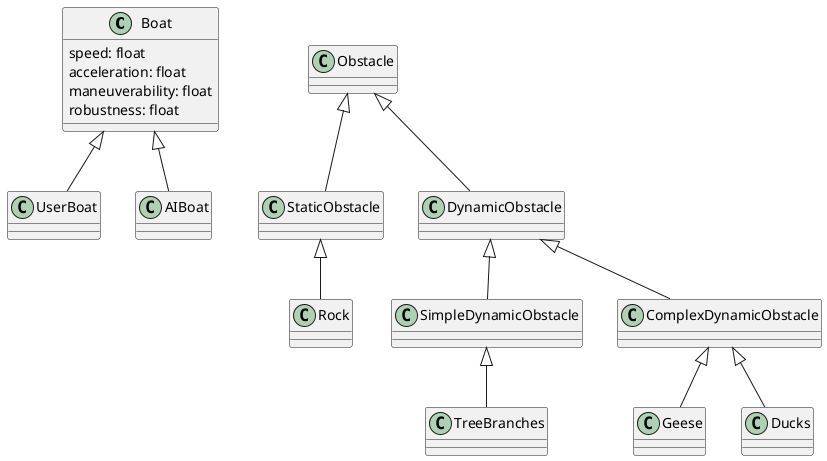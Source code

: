 @startuml
class Boat {
    {field} speed: float
            acceleration: float
            maneuverability: float
            robustness: float
}

class UserBoat {

}

class AIBoat{

}

class Obstacle {

}

class StaticObstacle {

}

class DynamicObstacle {

}

class SimpleDynamicObstacle {

}

class ComplexDynamicObstacle {

}

class Rock {

}

class TreeBranches {

}

class Geese {

}

class Ducks {

}

Boat <|-- UserBoat
Boat <|-- AIBoat


Obstacle <|-- StaticObstacle
Obstacle <|-- DynamicObstacle
DynamicObstacle <|-- ComplexDynamicObstacle
DynamicObstacle <|-- SimpleDynamicObstacle
StaticObstacle <|-- Rock
SimpleDynamicObstacle <|-- TreeBranches
ComplexDynamicObstacle <|-- Geese
ComplexDynamicObstacle <|-- Ducks


@enduml
